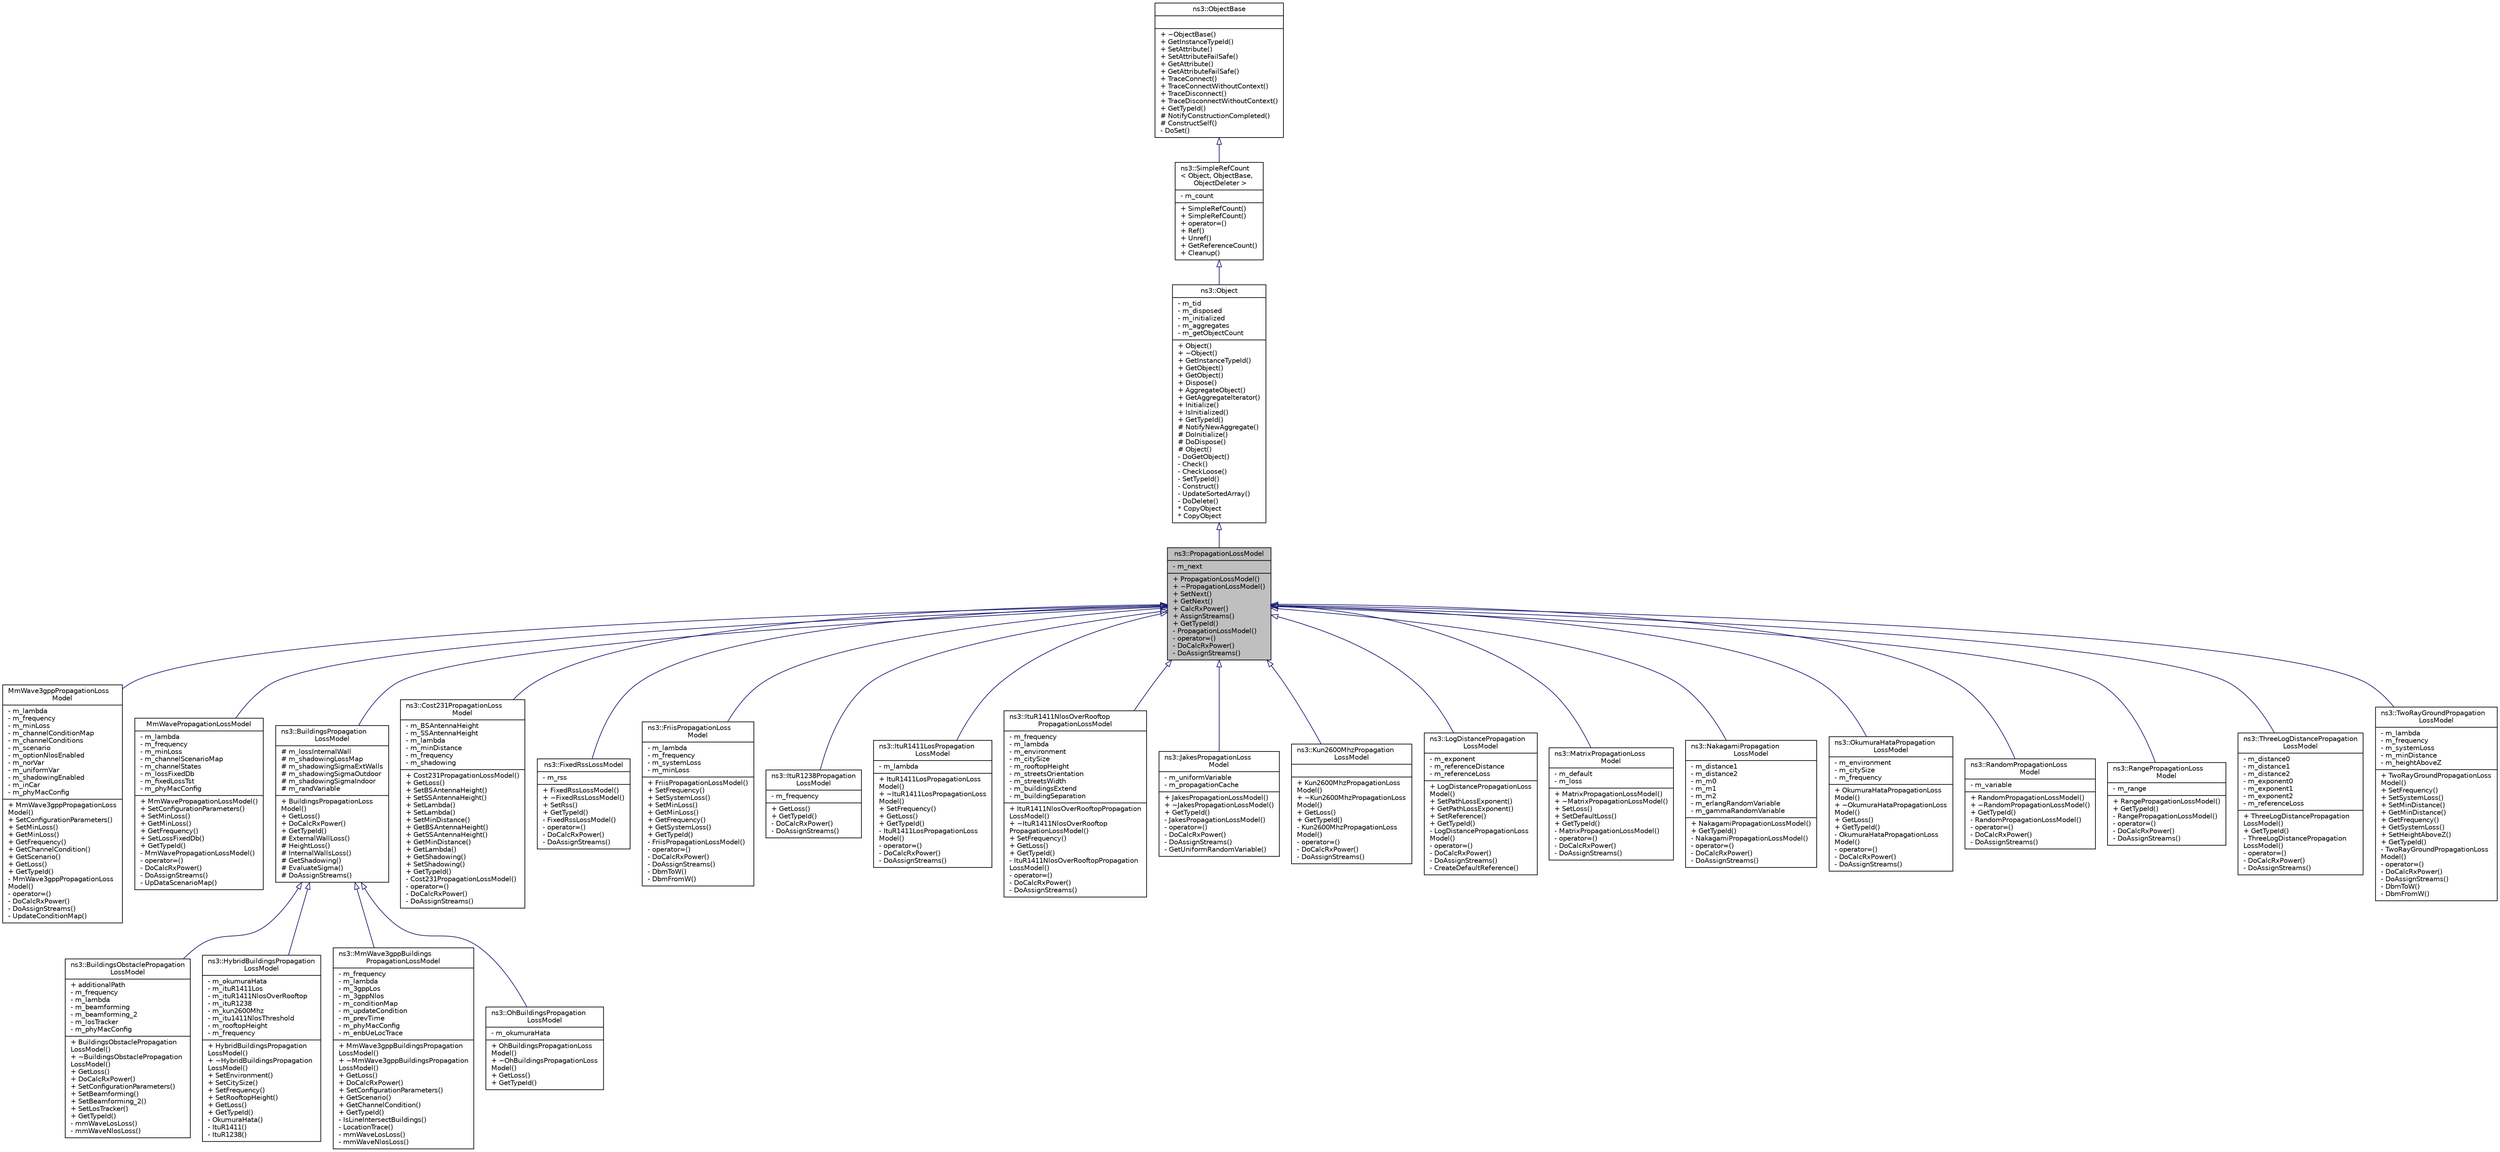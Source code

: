 digraph "ns3::PropagationLossModel"
{
  edge [fontname="Helvetica",fontsize="10",labelfontname="Helvetica",labelfontsize="10"];
  node [fontname="Helvetica",fontsize="10",shape=record];
  Node1 [label="{ns3::PropagationLossModel\n|- m_next\l|+ PropagationLossModel()\l+ ~PropagationLossModel()\l+ SetNext()\l+ GetNext()\l+ CalcRxPower()\l+ AssignStreams()\l+ GetTypeId()\l- PropagationLossModel()\l- operator=()\l- DoCalcRxPower()\l- DoAssignStreams()\l}",height=0.2,width=0.4,color="black", fillcolor="grey75", style="filled", fontcolor="black"];
  Node2 -> Node1 [dir="back",color="midnightblue",fontsize="10",style="solid",arrowtail="onormal"];
  Node2 [label="{ns3::Object\n|- m_tid\l- m_disposed\l- m_initialized\l- m_aggregates\l- m_getObjectCount\l|+ Object()\l+ ~Object()\l+ GetInstanceTypeId()\l+ GetObject()\l+ GetObject()\l+ Dispose()\l+ AggregateObject()\l+ GetAggregateIterator()\l+ Initialize()\l+ IsInitialized()\l+ GetTypeId()\l# NotifyNewAggregate()\l# DoInitialize()\l# DoDispose()\l# Object()\l- DoGetObject()\l- Check()\l- CheckLoose()\l- SetTypeId()\l- Construct()\l- UpdateSortedArray()\l- DoDelete()\l* CopyObject\l* CopyObject\l}",height=0.2,width=0.4,color="black", fillcolor="white", style="filled",URL="$d9/d77/classns3_1_1Object.html",tooltip="A base class which provides memory management and object aggregation. "];
  Node3 -> Node2 [dir="back",color="midnightblue",fontsize="10",style="solid",arrowtail="onormal"];
  Node3 [label="{ns3::SimpleRefCount\l\< Object, ObjectBase,\l ObjectDeleter \>\n|- m_count\l|+ SimpleRefCount()\l+ SimpleRefCount()\l+ operator=()\l+ Ref()\l+ Unref()\l+ GetReferenceCount()\l+ Cleanup()\l}",height=0.2,width=0.4,color="black", fillcolor="white", style="filled",URL="$da/da1/classns3_1_1SimpleRefCount.html"];
  Node4 -> Node3 [dir="back",color="midnightblue",fontsize="10",style="solid",arrowtail="onormal"];
  Node4 [label="{ns3::ObjectBase\n||+ ~ObjectBase()\l+ GetInstanceTypeId()\l+ SetAttribute()\l+ SetAttributeFailSafe()\l+ GetAttribute()\l+ GetAttributeFailSafe()\l+ TraceConnect()\l+ TraceConnectWithoutContext()\l+ TraceDisconnect()\l+ TraceDisconnectWithoutContext()\l+ GetTypeId()\l# NotifyConstructionCompleted()\l# ConstructSelf()\l- DoSet()\l}",height=0.2,width=0.4,color="black", fillcolor="white", style="filled",URL="$d2/dac/classns3_1_1ObjectBase.html",tooltip="Anchor the ns-3 type and attribute system. "];
  Node1 -> Node5 [dir="back",color="midnightblue",fontsize="10",style="solid",arrowtail="onormal"];
  Node5 [label="{MmWave3gppPropagationLoss\lModel\n|- m_lambda\l- m_frequency\l- m_minLoss\l- m_channelConditionMap\l- m_channelConditions\l- m_scenario\l- m_optionNlosEnabled\l- m_norVar\l- m_uniformVar\l- m_shadowingEnabled\l- m_inCar\l- m_phyMacConfig\l|+ MmWave3gppPropagationLoss\lModel()\l+ SetConfigurationParameters()\l+ SetMinLoss()\l+ GetMinLoss()\l+ GetFrequency()\l+ GetChannelCondition()\l+ GetScenario()\l+ GetLoss()\l+ GetTypeId()\l- MmWave3gppPropagationLoss\lModel()\l- operator=()\l- DoCalcRxPower()\l- DoAssignStreams()\l- UpdateConditionMap()\l}",height=0.2,width=0.4,color="black", fillcolor="white", style="filled",URL="$dc/d49/classMmWave3gppPropagationLossModel.html"];
  Node1 -> Node6 [dir="back",color="midnightblue",fontsize="10",style="solid",arrowtail="onormal"];
  Node6 [label="{MmWavePropagationLossModel\n|- m_lambda\l- m_frequency\l- m_minLoss\l- m_channelScenarioMap\l- m_channelStates\l- m_lossFixedDb\l- m_fixedLossTst\l- m_phyMacConfig\l|+ MmWavePropagationLossModel()\l+ SetConfigurationParameters()\l+ SetMinLoss()\l+ GetMinLoss()\l+ GetFrequency()\l+ SetLossFixedDb()\l+ GetTypeId()\l- MmWavePropagationLossModel()\l- operator=()\l- DoCalcRxPower()\l- DoAssignStreams()\l- UpDataScenarioMap()\l}",height=0.2,width=0.4,color="black", fillcolor="white", style="filled",URL="$d7/d6e/classMmWavePropagationLossModel.html"];
  Node1 -> Node7 [dir="back",color="midnightblue",fontsize="10",style="solid",arrowtail="onormal"];
  Node7 [label="{ns3::BuildingsPropagation\lLossModel\n|# m_lossInternalWall\l# m_shadowingLossMap\l# m_shadowingSigmaExtWalls\l# m_shadowingSigmaOutdoor\l# m_shadowingSigmaIndoor\l# m_randVariable\l|+ BuildingsPropagationLoss\lModel()\l+ GetLoss()\l+ DoCalcRxPower()\l+ GetTypeId()\l# ExternalWallLoss()\l# HeightLoss()\l# InternalWallsLoss()\l# GetShadowing()\l# EvaluateSigma()\l# DoAssignStreams()\l}",height=0.2,width=0.4,color="black", fillcolor="white", style="filled",URL="$db/db0/classns3_1_1BuildingsPropagationLossModel.html"];
  Node7 -> Node8 [dir="back",color="midnightblue",fontsize="10",style="solid",arrowtail="onormal"];
  Node8 [label="{ns3::BuildingsObstaclePropagation\lLossModel\n|+ additionalPath\l- m_frequency\l- m_lambda\l- m_beamforming\l- m_beamforming_2\l- m_losTracker\l- m_phyMacConfig\l|+ BuildingsObstaclePropagation\lLossModel()\l+ ~BuildingsObstaclePropagation\lLossModel()\l+ GetLoss()\l+ DoCalcRxPower()\l+ SetConfigurationParameters()\l+ SetBeamforming()\l+ SetBeamforming_2()\l+ SetLosTracker()\l+ GetTypeId()\l- mmWaveLosLoss()\l- mmWaveNlosLoss()\l}",height=0.2,width=0.4,color="black", fillcolor="white", style="filled",URL="$db/d0d/classns3_1_1BuildingsObstaclePropagationLossModel.html"];
  Node7 -> Node9 [dir="back",color="midnightblue",fontsize="10",style="solid",arrowtail="onormal"];
  Node9 [label="{ns3::HybridBuildingsPropagation\lLossModel\n|- m_okumuraHata\l- m_ituR1411Los\l- m_ituR1411NlosOverRooftop\l- m_ituR1238\l- m_kun2600Mhz\l- m_itu1411NlosThreshold\l- m_rooftopHeight\l- m_frequency\l|+ HybridBuildingsPropagation\lLossModel()\l+ ~HybridBuildingsPropagation\lLossModel()\l+ SetEnvironment()\l+ SetCitySize()\l+ SetFrequency()\l+ SetRooftopHeight()\l+ GetLoss()\l+ GetTypeId()\l- OkumuraHata()\l- ItuR1411()\l- ItuR1238()\l}",height=0.2,width=0.4,color="black", fillcolor="white", style="filled",URL="$de/df8/classns3_1_1HybridBuildingsPropagationLossModel.html",tooltip="The HybridBuildingsPropagationModel is a compound of different models able to evaluate the pathloss f..."];
  Node7 -> Node10 [dir="back",color="midnightblue",fontsize="10",style="solid",arrowtail="onormal"];
  Node10 [label="{ns3::MmWave3gppBuildings\lPropagationLossModel\n|- m_frequency\l- m_lambda\l- m_3gppLos\l- m_3gppNlos\l- m_conditionMap\l- m_updateCondition\l- m_prevTime\l- m_phyMacConfig\l- m_enbUeLocTrace\l|+ MmWave3gppBuildingsPropagation\lLossModel()\l+ ~MmWave3gppBuildingsPropagation\lLossModel()\l+ GetLoss()\l+ DoCalcRxPower()\l+ SetConfigurationParameters()\l+ GetScenario()\l+ GetChannelCondition()\l+ GetTypeId()\l- IsLineIntersectBuildings()\l- LocationTrace()\l- mmWaveLosLoss()\l- mmWaveNlosLoss()\l}",height=0.2,width=0.4,color="black", fillcolor="white", style="filled",URL="$d6/d89/classns3_1_1MmWave3gppBuildingsPropagationLossModel.html"];
  Node7 -> Node11 [dir="back",color="midnightblue",fontsize="10",style="solid",arrowtail="onormal"];
  Node11 [label="{ns3::OhBuildingsPropagation\lLossModel\n|- m_okumuraHata\l|+ OhBuildingsPropagationLoss\lModel()\l+ ~OhBuildingsPropagationLoss\lModel()\l+ GetLoss()\l+ GetTypeId()\l}",height=0.2,width=0.4,color="black", fillcolor="white", style="filled",URL="$d4/d0d/classns3_1_1OhBuildingsPropagationLossModel.html"];
  Node1 -> Node12 [dir="back",color="midnightblue",fontsize="10",style="solid",arrowtail="onormal"];
  Node12 [label="{ns3::Cost231PropagationLoss\lModel\n|- m_BSAntennaHeight\l- m_SSAntennaHeight\l- m_lambda\l- m_minDistance\l- m_frequency\l- m_shadowing\l|+ Cost231PropagationLossModel()\l+ GetLoss()\l+ SetBSAntennaHeight()\l+ SetSSAntennaHeight()\l+ SetLambda()\l+ SetLambda()\l+ SetMinDistance()\l+ GetBSAntennaHeight()\l+ GetSSAntennaHeight()\l+ GetMinDistance()\l+ GetLambda()\l+ GetShadowing()\l+ SetShadowing()\l+ GetTypeId()\l- Cost231PropagationLossModel()\l- operator=()\l- DoCalcRxPower()\l- DoAssignStreams()\l}",height=0.2,width=0.4,color="black", fillcolor="white", style="filled",URL="$d9/df2/classns3_1_1Cost231PropagationLossModel.html",tooltip="The COST-Hata-Model is the most often cited of the COST 231 models. "];
  Node1 -> Node13 [dir="back",color="midnightblue",fontsize="10",style="solid",arrowtail="onormal"];
  Node13 [label="{ns3::FixedRssLossModel\n|- m_rss\l|+ FixedRssLossModel()\l+ ~FixedRssLossModel()\l+ SetRss()\l+ GetTypeId()\l- FixedRssLossModel()\l- operator=()\l- DoCalcRxPower()\l- DoAssignStreams()\l}",height=0.2,width=0.4,color="black", fillcolor="white", style="filled",URL="$dd/dca/classns3_1_1FixedRssLossModel.html",tooltip="Return a constant received power level independent of the transmit power. "];
  Node1 -> Node14 [dir="back",color="midnightblue",fontsize="10",style="solid",arrowtail="onormal"];
  Node14 [label="{ns3::FriisPropagationLoss\lModel\n|- m_lambda\l- m_frequency\l- m_systemLoss\l- m_minLoss\l|+ FriisPropagationLossModel()\l+ SetFrequency()\l+ SetSystemLoss()\l+ SetMinLoss()\l+ GetMinLoss()\l+ GetFrequency()\l+ GetSystemLoss()\l+ GetTypeId()\l- FriisPropagationLossModel()\l- operator=()\l- DoCalcRxPower()\l- DoAssignStreams()\l- DbmToW()\l- DbmFromW()\l}",height=0.2,width=0.4,color="black", fillcolor="white", style="filled",URL="$d2/d68/classns3_1_1FriisPropagationLossModel.html",tooltip="a Friis propagation loss model "];
  Node1 -> Node15 [dir="back",color="midnightblue",fontsize="10",style="solid",arrowtail="onormal"];
  Node15 [label="{ns3::ItuR1238Propagation\lLossModel\n|- m_frequency\l|+ GetLoss()\l+ GetTypeId()\l- DoCalcRxPower()\l- DoAssignStreams()\l}",height=0.2,width=0.4,color="black", fillcolor="white", style="filled",URL="$df/d3f/classns3_1_1ItuR1238PropagationLossModel.html"];
  Node1 -> Node16 [dir="back",color="midnightblue",fontsize="10",style="solid",arrowtail="onormal"];
  Node16 [label="{ns3::ItuR1411LosPropagation\lLossModel\n|- m_lambda\l|+ ItuR1411LosPropagationLoss\lModel()\l+ ~ItuR1411LosPropagationLoss\lModel()\l+ SetFrequency()\l+ GetLoss()\l+ GetTypeId()\l- ItuR1411LosPropagationLoss\lModel()\l- operator=()\l- DoCalcRxPower()\l- DoAssignStreams()\l}",height=0.2,width=0.4,color="black", fillcolor="white", style="filled",URL="$d4/da8/classns3_1_1ItuR1411LosPropagationLossModel.html",tooltip="the ITU-R 1411 LOS propagation model "];
  Node1 -> Node17 [dir="back",color="midnightblue",fontsize="10",style="solid",arrowtail="onormal"];
  Node17 [label="{ns3::ItuR1411NlosOverRooftop\lPropagationLossModel\n|- m_frequency\l- m_lambda\l- m_environment\l- m_citySize\l- m_rooftopHeight\l- m_streetsOrientation\l- m_streetsWidth\l- m_buildingsExtend\l- m_buildingSeparation\l|+ ItuR1411NlosOverRooftopPropagation\lLossModel()\l+ ~ItuR1411NlosOverRooftop\lPropagationLossModel()\l+ SetFrequency()\l+ GetLoss()\l+ GetTypeId()\l- ItuR1411NlosOverRooftopPropagation\lLossModel()\l- operator=()\l- DoCalcRxPower()\l- DoAssignStreams()\l}",height=0.2,width=0.4,color="black", fillcolor="white", style="filled",URL="$d6/d73/classns3_1_1ItuR1411NlosOverRooftopPropagationLossModel.html",tooltip="the ITU-R 1411 NLOS over rooftop propagation model "];
  Node1 -> Node18 [dir="back",color="midnightblue",fontsize="10",style="solid",arrowtail="onormal"];
  Node18 [label="{ns3::JakesPropagationLoss\lModel\n|- m_uniformVariable\l- m_propagationCache\l|+ JakesPropagationLossModel()\l+ ~JakesPropagationLossModel()\l+ GetTypeId()\l- JakesPropagationLossModel()\l- operator=()\l- DoCalcRxPower()\l- DoAssignStreams()\l- GetUniformRandomVariable()\l}",height=0.2,width=0.4,color="black", fillcolor="white", style="filled",URL="$d0/dd8/classns3_1_1JakesPropagationLossModel.html",tooltip="a Jakes narrowband propagation model. Symmetrical cache for JakesProcess "];
  Node1 -> Node19 [dir="back",color="midnightblue",fontsize="10",style="solid",arrowtail="onormal"];
  Node19 [label="{ns3::Kun2600MhzPropagation\lLossModel\n||+ Kun2600MhzPropagationLoss\lModel()\l+ ~Kun2600MhzPropagationLoss\lModel()\l+ GetLoss()\l+ GetTypeId()\l- Kun2600MhzPropagationLoss\lModel()\l- operator=()\l- DoCalcRxPower()\l- DoAssignStreams()\l}",height=0.2,width=0.4,color="black", fillcolor="white", style="filled",URL="$db/d8c/classns3_1_1Kun2600MhzPropagationLossModel.html",tooltip="Empirical propagation model for the 2.6 GHz frequency. "];
  Node1 -> Node20 [dir="back",color="midnightblue",fontsize="10",style="solid",arrowtail="onormal"];
  Node20 [label="{ns3::LogDistancePropagation\lLossModel\n|- m_exponent\l- m_referenceDistance\l- m_referenceLoss\l|+ LogDistancePropagationLoss\lModel()\l+ SetPathLossExponent()\l+ GetPathLossExponent()\l+ SetReference()\l+ GetTypeId()\l- LogDistancePropagationLoss\lModel()\l- operator=()\l- DoCalcRxPower()\l- DoAssignStreams()\l- CreateDefaultReference()\l}",height=0.2,width=0.4,color="black", fillcolor="white", style="filled",URL="$d6/dab/classns3_1_1LogDistancePropagationLossModel.html",tooltip="a log distance propagation model. "];
  Node1 -> Node21 [dir="back",color="midnightblue",fontsize="10",style="solid",arrowtail="onormal"];
  Node21 [label="{ns3::MatrixPropagationLoss\lModel\n|- m_default\l- m_loss\l|+ MatrixPropagationLossModel()\l+ ~MatrixPropagationLossModel()\l+ SetLoss()\l+ SetDefaultLoss()\l+ GetTypeId()\l- MatrixPropagationLossModel()\l- operator=()\l- DoCalcRxPower()\l- DoAssignStreams()\l}",height=0.2,width=0.4,color="black", fillcolor="white", style="filled",URL="$d2/dd7/classns3_1_1MatrixPropagationLossModel.html",tooltip="The propagation loss is fixed for each pair of nodes and doesn&#39;t depend on their actual positions..."];
  Node1 -> Node22 [dir="back",color="midnightblue",fontsize="10",style="solid",arrowtail="onormal"];
  Node22 [label="{ns3::NakagamiPropagation\lLossModel\n|- m_distance1\l- m_distance2\l- m_m0\l- m_m1\l- m_m2\l- m_erlangRandomVariable\l- m_gammaRandomVariable\l|+ NakagamiPropagationLossModel()\l+ GetTypeId()\l- NakagamiPropagationLossModel()\l- operator=()\l- DoCalcRxPower()\l- DoAssignStreams()\l}",height=0.2,width=0.4,color="black", fillcolor="white", style="filled",URL="$d5/d69/classns3_1_1NakagamiPropagationLossModel.html",tooltip="Nakagami-m fast fading propagation loss model. "];
  Node1 -> Node23 [dir="back",color="midnightblue",fontsize="10",style="solid",arrowtail="onormal"];
  Node23 [label="{ns3::OkumuraHataPropagation\lLossModel\n|- m_environment\l- m_citySize\l- m_frequency\l|+ OkumuraHataPropagationLoss\lModel()\l+ ~OkumuraHataPropagationLoss\lModel()\l+ GetLoss()\l+ GetTypeId()\l- OkumuraHataPropagationLoss\lModel()\l- operator=()\l- DoCalcRxPower()\l- DoAssignStreams()\l}",height=0.2,width=0.4,color="black", fillcolor="white", style="filled",URL="$d7/df9/classns3_1_1OkumuraHataPropagationLossModel.html",tooltip="this class implements the Okumura Hata propagation loss model "];
  Node1 -> Node24 [dir="back",color="midnightblue",fontsize="10",style="solid",arrowtail="onormal"];
  Node24 [label="{ns3::RandomPropagationLoss\lModel\n|- m_variable\l|+ RandomPropagationLossModel()\l+ ~RandomPropagationLossModel()\l+ GetTypeId()\l- RandomPropagationLossModel()\l- operator=()\l- DoCalcRxPower()\l- DoAssignStreams()\l}",height=0.2,width=0.4,color="black", fillcolor="white", style="filled",URL="$d4/d2f/classns3_1_1RandomPropagationLossModel.html",tooltip="The propagation loss follows a random distribution. "];
  Node1 -> Node25 [dir="back",color="midnightblue",fontsize="10",style="solid",arrowtail="onormal"];
  Node25 [label="{ns3::RangePropagationLoss\lModel\n|- m_range\l|+ RangePropagationLossModel()\l+ GetTypeId()\l- RangePropagationLossModel()\l- operator=()\l- DoCalcRxPower()\l- DoAssignStreams()\l}",height=0.2,width=0.4,color="black", fillcolor="white", style="filled",URL="$d6/d95/classns3_1_1RangePropagationLossModel.html",tooltip="The propagation loss depends only on the distance (range) between transmitter and receiver..."];
  Node1 -> Node26 [dir="back",color="midnightblue",fontsize="10",style="solid",arrowtail="onormal"];
  Node26 [label="{ns3::ThreeLogDistancePropagation\lLossModel\n|- m_distance0\l- m_distance1\l- m_distance2\l- m_exponent0\l- m_exponent1\l- m_exponent2\l- m_referenceLoss\l|+ ThreeLogDistancePropagation\lLossModel()\l+ GetTypeId()\l- ThreeLogDistancePropagation\lLossModel()\l- operator=()\l- DoCalcRxPower()\l- DoAssignStreams()\l}",height=0.2,width=0.4,color="black", fillcolor="white", style="filled",URL="$da/d93/classns3_1_1ThreeLogDistancePropagationLossModel.html",tooltip="A log distance path loss propagation model with three distance fields. This model is the same as ns3:..."];
  Node1 -> Node27 [dir="back",color="midnightblue",fontsize="10",style="solid",arrowtail="onormal"];
  Node27 [label="{ns3::TwoRayGroundPropagation\lLossModel\n|- m_lambda\l- m_frequency\l- m_systemLoss\l- m_minDistance\l- m_heightAboveZ\l|+ TwoRayGroundPropagationLoss\lModel()\l+ SetFrequency()\l+ SetSystemLoss()\l+ SetMinDistance()\l+ GetMinDistance()\l+ GetFrequency()\l+ GetSystemLoss()\l+ SetHeightAboveZ()\l+ GetTypeId()\l- TwoRayGroundPropagationLoss\lModel()\l- operator=()\l- DoCalcRxPower()\l- DoAssignStreams()\l- DbmToW()\l- DbmFromW()\l}",height=0.2,width=0.4,color="black", fillcolor="white", style="filled",URL="$da/d18/classns3_1_1TwoRayGroundPropagationLossModel.html",tooltip="a Two-Ray Ground propagation loss model ported from NS2 "];
}
